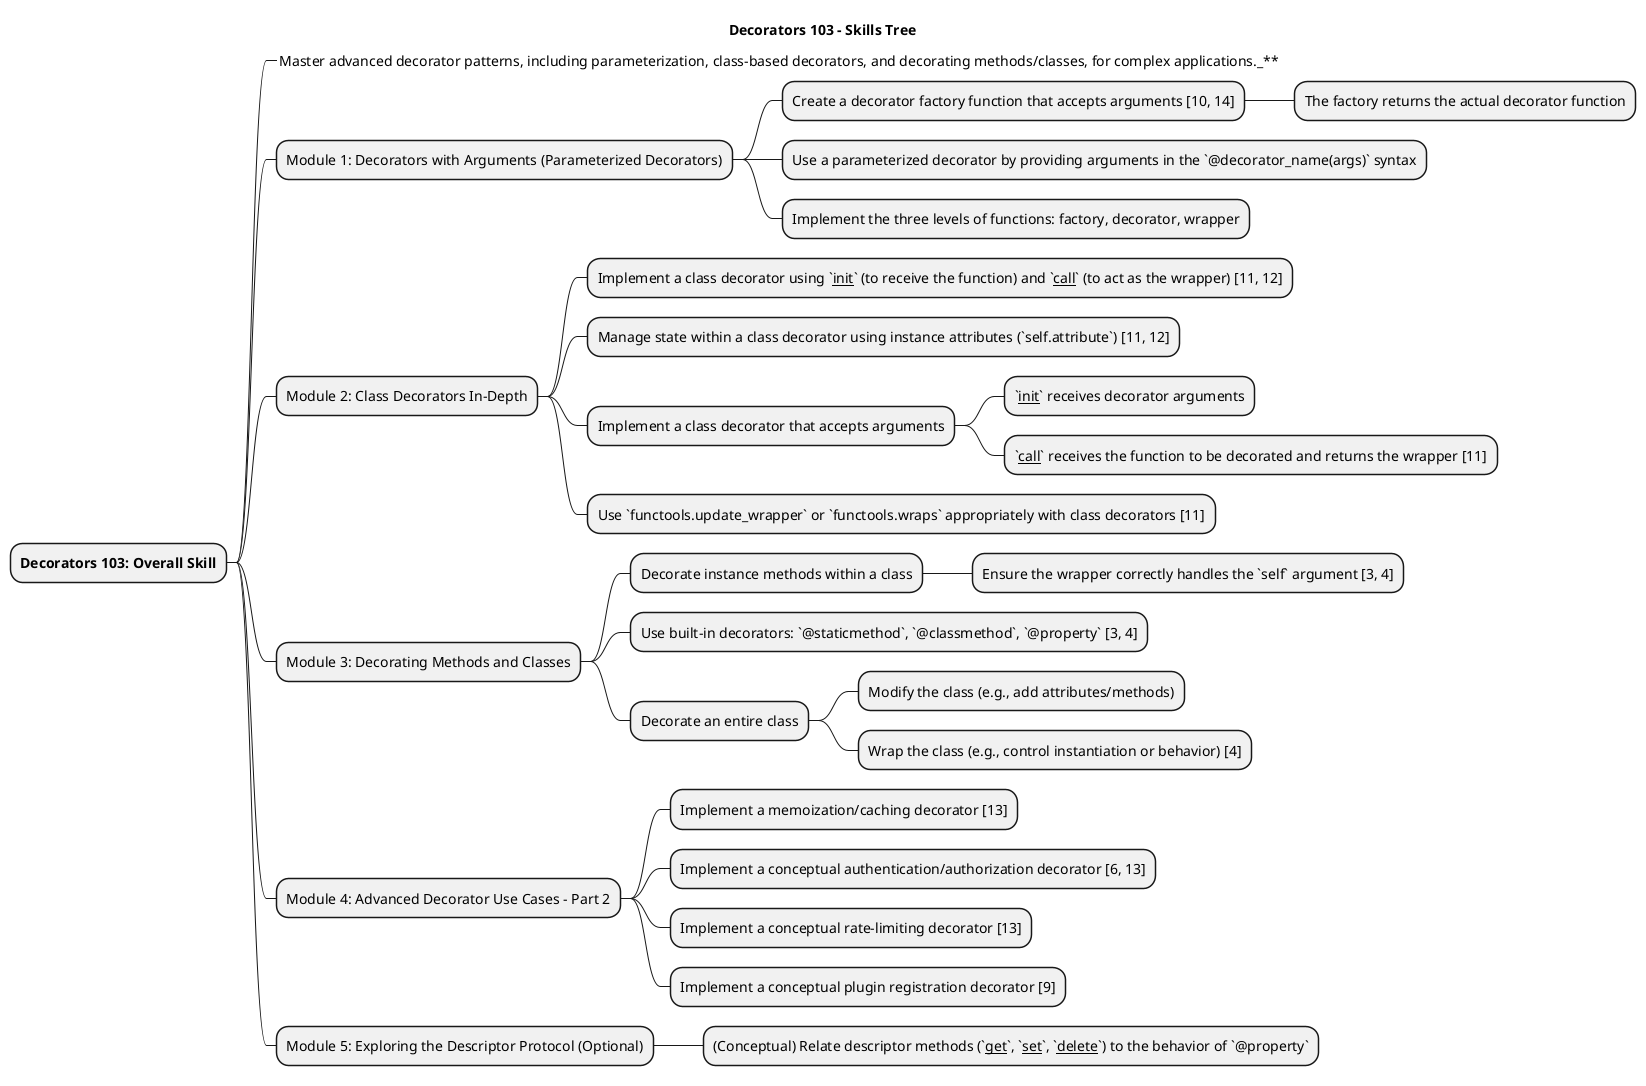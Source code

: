 @startmindmap
title Decorators 103 - Skills Tree

* **Decorators 103: Overall Skill**
**_ Master advanced decorator patterns, including parameterization, class-based decorators, and decorating methods/classes, for complex applications._**

** Module 1: Decorators with Arguments (Parameterized Decorators)
*** Create a decorator factory function that accepts arguments [10, 14]
**** The factory returns the actual decorator function
*** Use a parameterized decorator by providing arguments in the `@decorator_name(args)` syntax
*** Implement the three levels of functions: factory, decorator, wrapper

** Module 2: Class Decorators In-Depth
*** Implement a class decorator using `__init__` (to receive the function) and `__call__` (to act as the wrapper) [11, 12]
*** Manage state within a class decorator using instance attributes (`self.attribute`) [11, 12]
*** Implement a class decorator that accepts arguments
**** `__init__` receives decorator arguments
**** `__call__` receives the function to be decorated and returns the wrapper [11]
*** Use `functools.update_wrapper` or `functools.wraps` appropriately with class decorators [11]

** Module 3: Decorating Methods and Classes
*** Decorate instance methods within a class
**** Ensure the wrapper correctly handles the `self` argument [3, 4]
*** Use built-in decorators: `@staticmethod`, `@classmethod`, `@property` [3, 4]
*** Decorate an entire class
**** Modify the class (e.g., add attributes/methods)
**** Wrap the class (e.g., control instantiation or behavior) [4]

** Module 4: Advanced Decorator Use Cases - Part 2
*** Implement a memoization/caching decorator [13]
*** Implement a conceptual authentication/authorization decorator [6, 13]
*** Implement a conceptual rate-limiting decorator [13]
*** Implement a conceptual plugin registration decorator [9]

** Module 5: Exploring the Descriptor Protocol (Optional)
*** (Conceptual) Relate descriptor methods (`__get__`, `__set__`, `__delete__`) to the behavior of `@property`

@endmindmap
